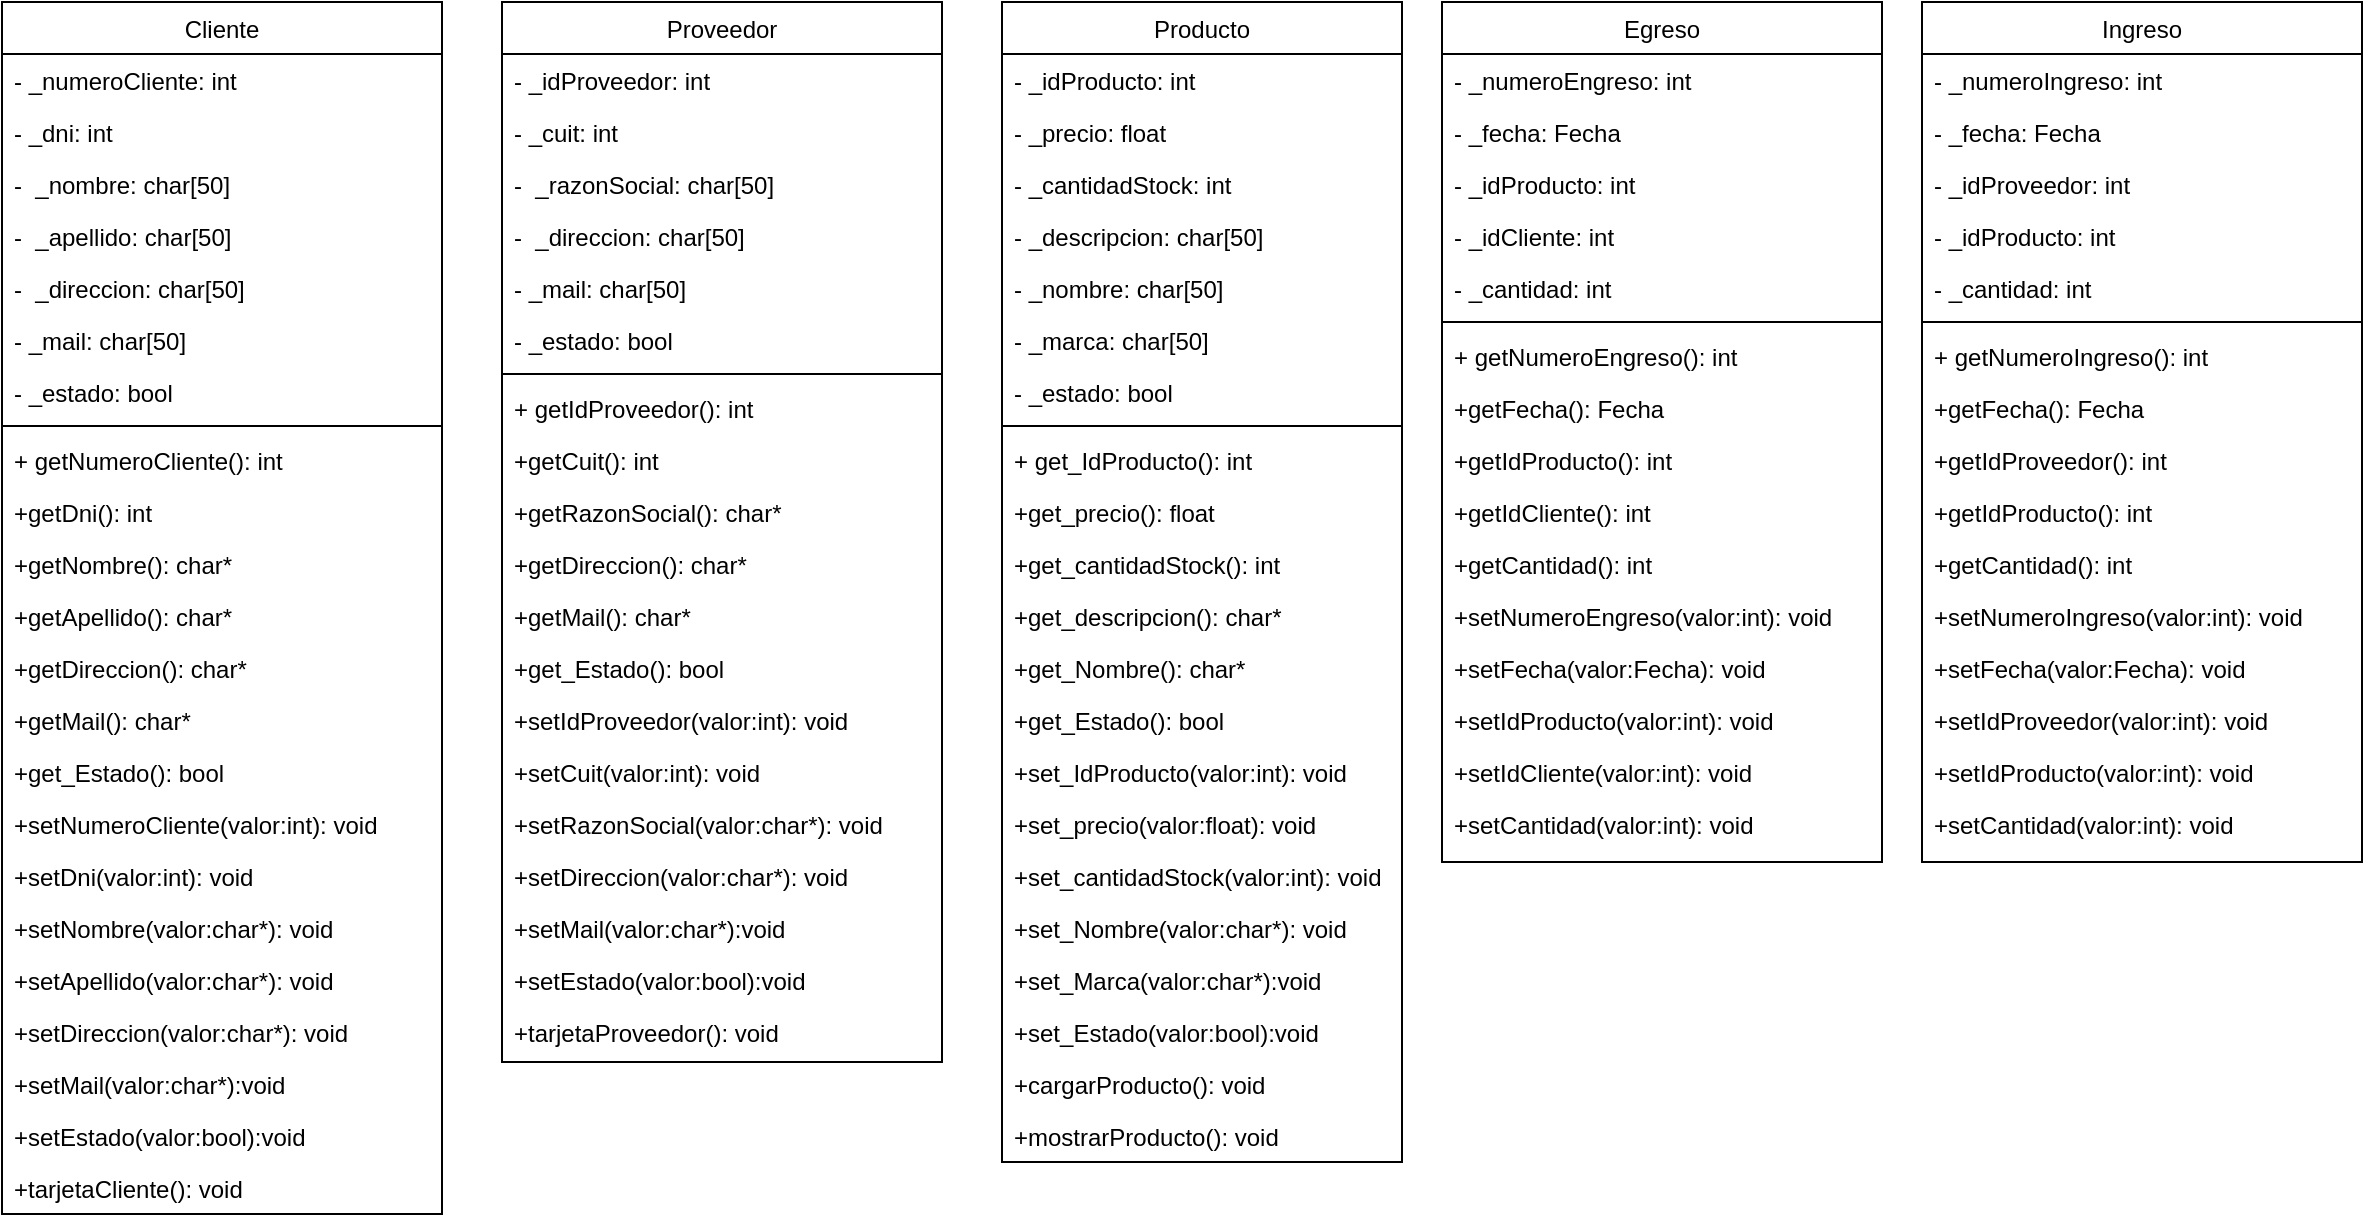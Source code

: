 <mxfile version="26.2.14">
  <diagram id="C5RBs43oDa-KdzZeNtuy" name="Page-1">
    <mxGraphModel dx="1638" dy="716" grid="1" gridSize="10" guides="1" tooltips="1" connect="1" arrows="1" fold="1" page="1" pageScale="1" pageWidth="827" pageHeight="1169" math="0" shadow="0">
      <root>
        <mxCell id="WIyWlLk6GJQsqaUBKTNV-0" />
        <mxCell id="WIyWlLk6GJQsqaUBKTNV-1" parent="WIyWlLk6GJQsqaUBKTNV-0" />
        <mxCell id="zkfFHV4jXpPFQw0GAbJ--6" value="Producto" style="swimlane;fontStyle=0;align=center;verticalAlign=top;childLayout=stackLayout;horizontal=1;startSize=26;horizontalStack=0;resizeParent=1;resizeLast=0;collapsible=1;marginBottom=0;rounded=0;shadow=0;strokeWidth=1;" parent="WIyWlLk6GJQsqaUBKTNV-1" vertex="1">
          <mxGeometry x="550" y="80" width="200" height="580" as="geometry">
            <mxRectangle x="130" y="380" width="160" height="26" as="alternateBounds" />
          </mxGeometry>
        </mxCell>
        <mxCell id="zkfFHV4jXpPFQw0GAbJ--7" value="- _idProducto: int" style="text;align=left;verticalAlign=top;spacingLeft=4;spacingRight=4;overflow=hidden;rotatable=0;points=[[0,0.5],[1,0.5]];portConstraint=eastwest;" parent="zkfFHV4jXpPFQw0GAbJ--6" vertex="1">
          <mxGeometry y="26" width="200" height="26" as="geometry" />
        </mxCell>
        <mxCell id="AuBJfb-TLjyRwtU8I38m-3" value="- _precio: float" style="text;align=left;verticalAlign=top;spacingLeft=4;spacingRight=4;overflow=hidden;rotatable=0;points=[[0,0.5],[1,0.5]];portConstraint=eastwest;rounded=0;shadow=0;html=0;" vertex="1" parent="zkfFHV4jXpPFQw0GAbJ--6">
          <mxGeometry y="52" width="200" height="26" as="geometry" />
        </mxCell>
        <mxCell id="AuBJfb-TLjyRwtU8I38m-5" value="- _cantidadStock: int" style="text;align=left;verticalAlign=top;spacingLeft=4;spacingRight=4;overflow=hidden;rotatable=0;points=[[0,0.5],[1,0.5]];portConstraint=eastwest;rounded=0;shadow=0;html=0;" vertex="1" parent="zkfFHV4jXpPFQw0GAbJ--6">
          <mxGeometry y="78" width="200" height="26" as="geometry" />
        </mxCell>
        <mxCell id="AuBJfb-TLjyRwtU8I38m-7" value="- _descripcion: char[50]" style="text;align=left;verticalAlign=top;spacingLeft=4;spacingRight=4;overflow=hidden;rotatable=0;points=[[0,0.5],[1,0.5]];portConstraint=eastwest;rounded=0;shadow=0;html=0;" vertex="1" parent="zkfFHV4jXpPFQw0GAbJ--6">
          <mxGeometry y="104" width="200" height="26" as="geometry" />
        </mxCell>
        <mxCell id="AuBJfb-TLjyRwtU8I38m-6" value="- _nombre: char[50]" style="text;align=left;verticalAlign=top;spacingLeft=4;spacingRight=4;overflow=hidden;rotatable=0;points=[[0,0.5],[1,0.5]];portConstraint=eastwest;rounded=0;shadow=0;html=0;" vertex="1" parent="zkfFHV4jXpPFQw0GAbJ--6">
          <mxGeometry y="130" width="200" height="26" as="geometry" />
        </mxCell>
        <mxCell id="AuBJfb-TLjyRwtU8I38m-4" value="- _marca: char[50]" style="text;align=left;verticalAlign=top;spacingLeft=4;spacingRight=4;overflow=hidden;rotatable=0;points=[[0,0.5],[1,0.5]];portConstraint=eastwest;rounded=0;shadow=0;html=0;" vertex="1" parent="zkfFHV4jXpPFQw0GAbJ--6">
          <mxGeometry y="156" width="200" height="26" as="geometry" />
        </mxCell>
        <mxCell id="zkfFHV4jXpPFQw0GAbJ--8" value="- _estado: bool" style="text;align=left;verticalAlign=top;spacingLeft=4;spacingRight=4;overflow=hidden;rotatable=0;points=[[0,0.5],[1,0.5]];portConstraint=eastwest;rounded=0;shadow=0;html=0;" parent="zkfFHV4jXpPFQw0GAbJ--6" vertex="1">
          <mxGeometry y="182" width="200" height="26" as="geometry" />
        </mxCell>
        <mxCell id="zkfFHV4jXpPFQw0GAbJ--9" value="" style="line;html=1;strokeWidth=1;align=left;verticalAlign=middle;spacingTop=-1;spacingLeft=3;spacingRight=3;rotatable=0;labelPosition=right;points=[];portConstraint=eastwest;" parent="zkfFHV4jXpPFQw0GAbJ--6" vertex="1">
          <mxGeometry y="208" width="200" height="8" as="geometry" />
        </mxCell>
        <mxCell id="AuBJfb-TLjyRwtU8I38m-8" value="+ get_IdProducto(): int" style="text;align=left;verticalAlign=top;spacingLeft=4;spacingRight=4;overflow=hidden;rotatable=0;points=[[0,0.5],[1,0.5]];portConstraint=eastwest;" vertex="1" parent="zkfFHV4jXpPFQw0GAbJ--6">
          <mxGeometry y="216" width="200" height="26" as="geometry" />
        </mxCell>
        <mxCell id="AuBJfb-TLjyRwtU8I38m-9" value="+get_precio(): float" style="text;align=left;verticalAlign=top;spacingLeft=4;spacingRight=4;overflow=hidden;rotatable=0;points=[[0,0.5],[1,0.5]];portConstraint=eastwest;" vertex="1" parent="zkfFHV4jXpPFQw0GAbJ--6">
          <mxGeometry y="242" width="200" height="26" as="geometry" />
        </mxCell>
        <mxCell id="AuBJfb-TLjyRwtU8I38m-11" value="+get_cantidadStock(): int" style="text;align=left;verticalAlign=top;spacingLeft=4;spacingRight=4;overflow=hidden;rotatable=0;points=[[0,0.5],[1,0.5]];portConstraint=eastwest;" vertex="1" parent="zkfFHV4jXpPFQw0GAbJ--6">
          <mxGeometry y="268" width="200" height="26" as="geometry" />
        </mxCell>
        <mxCell id="AuBJfb-TLjyRwtU8I38m-12" value="+get_descripcion(): char*" style="text;align=left;verticalAlign=top;spacingLeft=4;spacingRight=4;overflow=hidden;rotatable=0;points=[[0,0.5],[1,0.5]];portConstraint=eastwest;" vertex="1" parent="zkfFHV4jXpPFQw0GAbJ--6">
          <mxGeometry y="294" width="200" height="26" as="geometry" />
        </mxCell>
        <mxCell id="AuBJfb-TLjyRwtU8I38m-14" value="+get_Nombre(): char*" style="text;align=left;verticalAlign=top;spacingLeft=4;spacingRight=4;overflow=hidden;rotatable=0;points=[[0,0.5],[1,0.5]];portConstraint=eastwest;" vertex="1" parent="zkfFHV4jXpPFQw0GAbJ--6">
          <mxGeometry y="320" width="200" height="26" as="geometry" />
        </mxCell>
        <mxCell id="AuBJfb-TLjyRwtU8I38m-15" value="+get_Estado(): bool" style="text;align=left;verticalAlign=top;spacingLeft=4;spacingRight=4;overflow=hidden;rotatable=0;points=[[0,0.5],[1,0.5]];portConstraint=eastwest;" vertex="1" parent="zkfFHV4jXpPFQw0GAbJ--6">
          <mxGeometry y="346" width="200" height="26" as="geometry" />
        </mxCell>
        <mxCell id="AuBJfb-TLjyRwtU8I38m-16" value="+set_IdProducto(valor:int): void" style="text;align=left;verticalAlign=top;spacingLeft=4;spacingRight=4;overflow=hidden;rotatable=0;points=[[0,0.5],[1,0.5]];portConstraint=eastwest;" vertex="1" parent="zkfFHV4jXpPFQw0GAbJ--6">
          <mxGeometry y="372" width="200" height="26" as="geometry" />
        </mxCell>
        <mxCell id="AuBJfb-TLjyRwtU8I38m-19" value="+set_precio(valor:float): void" style="text;align=left;verticalAlign=top;spacingLeft=4;spacingRight=4;overflow=hidden;rotatable=0;points=[[0,0.5],[1,0.5]];portConstraint=eastwest;" vertex="1" parent="zkfFHV4jXpPFQw0GAbJ--6">
          <mxGeometry y="398" width="200" height="26" as="geometry" />
        </mxCell>
        <mxCell id="AuBJfb-TLjyRwtU8I38m-18" value="+set_cantidadStock(valor:int): void" style="text;align=left;verticalAlign=top;spacingLeft=4;spacingRight=4;overflow=hidden;rotatable=0;points=[[0,0.5],[1,0.5]];portConstraint=eastwest;" vertex="1" parent="zkfFHV4jXpPFQw0GAbJ--6">
          <mxGeometry y="424" width="200" height="26" as="geometry" />
        </mxCell>
        <mxCell id="AuBJfb-TLjyRwtU8I38m-17" value="+set_Nombre(valor:char*): void" style="text;align=left;verticalAlign=top;spacingLeft=4;spacingRight=4;overflow=hidden;rotatable=0;points=[[0,0.5],[1,0.5]];portConstraint=eastwest;" vertex="1" parent="zkfFHV4jXpPFQw0GAbJ--6">
          <mxGeometry y="450" width="200" height="26" as="geometry" />
        </mxCell>
        <mxCell id="AuBJfb-TLjyRwtU8I38m-13" value="+set_Marca(valor:char*):void" style="text;align=left;verticalAlign=top;spacingLeft=4;spacingRight=4;overflow=hidden;rotatable=0;points=[[0,0.5],[1,0.5]];portConstraint=eastwest;" vertex="1" parent="zkfFHV4jXpPFQw0GAbJ--6">
          <mxGeometry y="476" width="200" height="26" as="geometry" />
        </mxCell>
        <mxCell id="zkfFHV4jXpPFQw0GAbJ--11" value="+set_Estado(valor:bool):void" style="text;align=left;verticalAlign=top;spacingLeft=4;spacingRight=4;overflow=hidden;rotatable=0;points=[[0,0.5],[1,0.5]];portConstraint=eastwest;" parent="zkfFHV4jXpPFQw0GAbJ--6" vertex="1">
          <mxGeometry y="502" width="200" height="26" as="geometry" />
        </mxCell>
        <mxCell id="AuBJfb-TLjyRwtU8I38m-10" value="+cargarProducto(): void" style="text;align=left;verticalAlign=top;spacingLeft=4;spacingRight=4;overflow=hidden;rotatable=0;points=[[0,0.5],[1,0.5]];portConstraint=eastwest;" vertex="1" parent="zkfFHV4jXpPFQw0GAbJ--6">
          <mxGeometry y="528" width="200" height="26" as="geometry" />
        </mxCell>
        <mxCell id="AuBJfb-TLjyRwtU8I38m-21" value="+mostrarProducto(): void" style="text;align=left;verticalAlign=top;spacingLeft=4;spacingRight=4;overflow=hidden;rotatable=0;points=[[0,0.5],[1,0.5]];portConstraint=eastwest;" vertex="1" parent="zkfFHV4jXpPFQw0GAbJ--6">
          <mxGeometry y="554" width="200" height="26" as="geometry" />
        </mxCell>
        <mxCell id="AuBJfb-TLjyRwtU8I38m-22" value="Proveedor" style="swimlane;fontStyle=0;align=center;verticalAlign=top;childLayout=stackLayout;horizontal=1;startSize=26;horizontalStack=0;resizeParent=1;resizeLast=0;collapsible=1;marginBottom=0;rounded=0;shadow=0;strokeWidth=1;" vertex="1" parent="WIyWlLk6GJQsqaUBKTNV-1">
          <mxGeometry x="300" y="80" width="220" height="530" as="geometry">
            <mxRectangle x="130" y="380" width="160" height="26" as="alternateBounds" />
          </mxGeometry>
        </mxCell>
        <mxCell id="AuBJfb-TLjyRwtU8I38m-23" value="- _idProveedor: int" style="text;align=left;verticalAlign=top;spacingLeft=4;spacingRight=4;overflow=hidden;rotatable=0;points=[[0,0.5],[1,0.5]];portConstraint=eastwest;" vertex="1" parent="AuBJfb-TLjyRwtU8I38m-22">
          <mxGeometry y="26" width="220" height="26" as="geometry" />
        </mxCell>
        <mxCell id="AuBJfb-TLjyRwtU8I38m-24" value="- _cuit: int" style="text;align=left;verticalAlign=top;spacingLeft=4;spacingRight=4;overflow=hidden;rotatable=0;points=[[0,0.5],[1,0.5]];portConstraint=eastwest;rounded=0;shadow=0;html=0;" vertex="1" parent="AuBJfb-TLjyRwtU8I38m-22">
          <mxGeometry y="52" width="220" height="26" as="geometry" />
        </mxCell>
        <mxCell id="AuBJfb-TLjyRwtU8I38m-25" value="-  _razonSocial: char[50]" style="text;align=left;verticalAlign=top;spacingLeft=4;spacingRight=4;overflow=hidden;rotatable=0;points=[[0,0.5],[1,0.5]];portConstraint=eastwest;rounded=0;shadow=0;html=0;" vertex="1" parent="AuBJfb-TLjyRwtU8I38m-22">
          <mxGeometry y="78" width="220" height="26" as="geometry" />
        </mxCell>
        <mxCell id="AuBJfb-TLjyRwtU8I38m-26" value="-  _direccion: char[50]" style="text;align=left;verticalAlign=top;spacingLeft=4;spacingRight=4;overflow=hidden;rotatable=0;points=[[0,0.5],[1,0.5]];portConstraint=eastwest;rounded=0;shadow=0;html=0;" vertex="1" parent="AuBJfb-TLjyRwtU8I38m-22">
          <mxGeometry y="104" width="220" height="26" as="geometry" />
        </mxCell>
        <mxCell id="AuBJfb-TLjyRwtU8I38m-27" value="- _mail: char[50]" style="text;align=left;verticalAlign=top;spacingLeft=4;spacingRight=4;overflow=hidden;rotatable=0;points=[[0,0.5],[1,0.5]];portConstraint=eastwest;rounded=0;shadow=0;html=0;" vertex="1" parent="AuBJfb-TLjyRwtU8I38m-22">
          <mxGeometry y="130" width="220" height="26" as="geometry" />
        </mxCell>
        <mxCell id="AuBJfb-TLjyRwtU8I38m-28" value="- _estado: bool" style="text;align=left;verticalAlign=top;spacingLeft=4;spacingRight=4;overflow=hidden;rotatable=0;points=[[0,0.5],[1,0.5]];portConstraint=eastwest;rounded=0;shadow=0;html=0;" vertex="1" parent="AuBJfb-TLjyRwtU8I38m-22">
          <mxGeometry y="156" width="220" height="26" as="geometry" />
        </mxCell>
        <mxCell id="AuBJfb-TLjyRwtU8I38m-30" value="" style="line;html=1;strokeWidth=1;align=left;verticalAlign=middle;spacingTop=-1;spacingLeft=3;spacingRight=3;rotatable=0;labelPosition=right;points=[];portConstraint=eastwest;" vertex="1" parent="AuBJfb-TLjyRwtU8I38m-22">
          <mxGeometry y="182" width="220" height="8" as="geometry" />
        </mxCell>
        <mxCell id="AuBJfb-TLjyRwtU8I38m-31" value="+ getIdProveedor(): int" style="text;align=left;verticalAlign=top;spacingLeft=4;spacingRight=4;overflow=hidden;rotatable=0;points=[[0,0.5],[1,0.5]];portConstraint=eastwest;" vertex="1" parent="AuBJfb-TLjyRwtU8I38m-22">
          <mxGeometry y="190" width="220" height="26" as="geometry" />
        </mxCell>
        <mxCell id="AuBJfb-TLjyRwtU8I38m-32" value="+getCuit(): int" style="text;align=left;verticalAlign=top;spacingLeft=4;spacingRight=4;overflow=hidden;rotatable=0;points=[[0,0.5],[1,0.5]];portConstraint=eastwest;" vertex="1" parent="AuBJfb-TLjyRwtU8I38m-22">
          <mxGeometry y="216" width="220" height="26" as="geometry" />
        </mxCell>
        <mxCell id="AuBJfb-TLjyRwtU8I38m-34" value="+getRazonSocial(): char*" style="text;align=left;verticalAlign=top;spacingLeft=4;spacingRight=4;overflow=hidden;rotatable=0;points=[[0,0.5],[1,0.5]];portConstraint=eastwest;" vertex="1" parent="AuBJfb-TLjyRwtU8I38m-22">
          <mxGeometry y="242" width="220" height="26" as="geometry" />
        </mxCell>
        <mxCell id="AuBJfb-TLjyRwtU8I38m-45" value="+getDireccion(): char*" style="text;align=left;verticalAlign=top;spacingLeft=4;spacingRight=4;overflow=hidden;rotatable=0;points=[[0,0.5],[1,0.5]];portConstraint=eastwest;" vertex="1" parent="AuBJfb-TLjyRwtU8I38m-22">
          <mxGeometry y="268" width="220" height="26" as="geometry" />
        </mxCell>
        <mxCell id="AuBJfb-TLjyRwtU8I38m-35" value="+getMail(): char*" style="text;align=left;verticalAlign=top;spacingLeft=4;spacingRight=4;overflow=hidden;rotatable=0;points=[[0,0.5],[1,0.5]];portConstraint=eastwest;" vertex="1" parent="AuBJfb-TLjyRwtU8I38m-22">
          <mxGeometry y="294" width="220" height="26" as="geometry" />
        </mxCell>
        <mxCell id="AuBJfb-TLjyRwtU8I38m-36" value="+get_Estado(): bool" style="text;align=left;verticalAlign=top;spacingLeft=4;spacingRight=4;overflow=hidden;rotatable=0;points=[[0,0.5],[1,0.5]];portConstraint=eastwest;" vertex="1" parent="AuBJfb-TLjyRwtU8I38m-22">
          <mxGeometry y="320" width="220" height="26" as="geometry" />
        </mxCell>
        <mxCell id="AuBJfb-TLjyRwtU8I38m-37" value="+setIdProveedor(valor:int): void" style="text;align=left;verticalAlign=top;spacingLeft=4;spacingRight=4;overflow=hidden;rotatable=0;points=[[0,0.5],[1,0.5]];portConstraint=eastwest;" vertex="1" parent="AuBJfb-TLjyRwtU8I38m-22">
          <mxGeometry y="346" width="220" height="26" as="geometry" />
        </mxCell>
        <mxCell id="AuBJfb-TLjyRwtU8I38m-38" value="+setCuit(valor:int): void" style="text;align=left;verticalAlign=top;spacingLeft=4;spacingRight=4;overflow=hidden;rotatable=0;points=[[0,0.5],[1,0.5]];portConstraint=eastwest;" vertex="1" parent="AuBJfb-TLjyRwtU8I38m-22">
          <mxGeometry y="372" width="220" height="26" as="geometry" />
        </mxCell>
        <mxCell id="AuBJfb-TLjyRwtU8I38m-40" value="+setRazonSocial(valor:char*): void" style="text;align=left;verticalAlign=top;spacingLeft=4;spacingRight=4;overflow=hidden;rotatable=0;points=[[0,0.5],[1,0.5]];portConstraint=eastwest;" vertex="1" parent="AuBJfb-TLjyRwtU8I38m-22">
          <mxGeometry y="398" width="220" height="26" as="geometry" />
        </mxCell>
        <mxCell id="AuBJfb-TLjyRwtU8I38m-46" value="+setDireccion(valor:char*): void" style="text;align=left;verticalAlign=top;spacingLeft=4;spacingRight=4;overflow=hidden;rotatable=0;points=[[0,0.5],[1,0.5]];portConstraint=eastwest;" vertex="1" parent="AuBJfb-TLjyRwtU8I38m-22">
          <mxGeometry y="424" width="220" height="26" as="geometry" />
        </mxCell>
        <mxCell id="AuBJfb-TLjyRwtU8I38m-41" value="+setMail(valor:char*):void" style="text;align=left;verticalAlign=top;spacingLeft=4;spacingRight=4;overflow=hidden;rotatable=0;points=[[0,0.5],[1,0.5]];portConstraint=eastwest;" vertex="1" parent="AuBJfb-TLjyRwtU8I38m-22">
          <mxGeometry y="450" width="220" height="26" as="geometry" />
        </mxCell>
        <mxCell id="AuBJfb-TLjyRwtU8I38m-42" value="+setEstado(valor:bool):void" style="text;align=left;verticalAlign=top;spacingLeft=4;spacingRight=4;overflow=hidden;rotatable=0;points=[[0,0.5],[1,0.5]];portConstraint=eastwest;" vertex="1" parent="AuBJfb-TLjyRwtU8I38m-22">
          <mxGeometry y="476" width="220" height="26" as="geometry" />
        </mxCell>
        <mxCell id="AuBJfb-TLjyRwtU8I38m-43" value="+tarjetaProveedor(): void" style="text;align=left;verticalAlign=top;spacingLeft=4;spacingRight=4;overflow=hidden;rotatable=0;points=[[0,0.5],[1,0.5]];portConstraint=eastwest;" vertex="1" parent="AuBJfb-TLjyRwtU8I38m-22">
          <mxGeometry y="502" width="220" height="26" as="geometry" />
        </mxCell>
        <mxCell id="AuBJfb-TLjyRwtU8I38m-47" value="Cliente" style="swimlane;fontStyle=0;align=center;verticalAlign=top;childLayout=stackLayout;horizontal=1;startSize=26;horizontalStack=0;resizeParent=1;resizeLast=0;collapsible=1;marginBottom=0;rounded=0;shadow=0;strokeWidth=1;" vertex="1" parent="WIyWlLk6GJQsqaUBKTNV-1">
          <mxGeometry x="50" y="80" width="220" height="606" as="geometry">
            <mxRectangle x="130" y="380" width="160" height="26" as="alternateBounds" />
          </mxGeometry>
        </mxCell>
        <mxCell id="AuBJfb-TLjyRwtU8I38m-48" value="- _numeroCliente: int" style="text;align=left;verticalAlign=top;spacingLeft=4;spacingRight=4;overflow=hidden;rotatable=0;points=[[0,0.5],[1,0.5]];portConstraint=eastwest;" vertex="1" parent="AuBJfb-TLjyRwtU8I38m-47">
          <mxGeometry y="26" width="220" height="26" as="geometry" />
        </mxCell>
        <mxCell id="AuBJfb-TLjyRwtU8I38m-49" value="- _dni: int" style="text;align=left;verticalAlign=top;spacingLeft=4;spacingRight=4;overflow=hidden;rotatable=0;points=[[0,0.5],[1,0.5]];portConstraint=eastwest;rounded=0;shadow=0;html=0;" vertex="1" parent="AuBJfb-TLjyRwtU8I38m-47">
          <mxGeometry y="52" width="220" height="26" as="geometry" />
        </mxCell>
        <mxCell id="AuBJfb-TLjyRwtU8I38m-50" value="-  _nombre: char[50]" style="text;align=left;verticalAlign=top;spacingLeft=4;spacingRight=4;overflow=hidden;rotatable=0;points=[[0,0.5],[1,0.5]];portConstraint=eastwest;rounded=0;shadow=0;html=0;" vertex="1" parent="AuBJfb-TLjyRwtU8I38m-47">
          <mxGeometry y="78" width="220" height="26" as="geometry" />
        </mxCell>
        <mxCell id="AuBJfb-TLjyRwtU8I38m-68" value="-  _apellido: char[50]" style="text;align=left;verticalAlign=top;spacingLeft=4;spacingRight=4;overflow=hidden;rotatable=0;points=[[0,0.5],[1,0.5]];portConstraint=eastwest;rounded=0;shadow=0;html=0;" vertex="1" parent="AuBJfb-TLjyRwtU8I38m-47">
          <mxGeometry y="104" width="220" height="26" as="geometry" />
        </mxCell>
        <mxCell id="AuBJfb-TLjyRwtU8I38m-51" value="-  _direccion: char[50]" style="text;align=left;verticalAlign=top;spacingLeft=4;spacingRight=4;overflow=hidden;rotatable=0;points=[[0,0.5],[1,0.5]];portConstraint=eastwest;rounded=0;shadow=0;html=0;" vertex="1" parent="AuBJfb-TLjyRwtU8I38m-47">
          <mxGeometry y="130" width="220" height="26" as="geometry" />
        </mxCell>
        <mxCell id="AuBJfb-TLjyRwtU8I38m-52" value="- _mail: char[50]" style="text;align=left;verticalAlign=top;spacingLeft=4;spacingRight=4;overflow=hidden;rotatable=0;points=[[0,0.5],[1,0.5]];portConstraint=eastwest;rounded=0;shadow=0;html=0;" vertex="1" parent="AuBJfb-TLjyRwtU8I38m-47">
          <mxGeometry y="156" width="220" height="26" as="geometry" />
        </mxCell>
        <mxCell id="AuBJfb-TLjyRwtU8I38m-53" value="- _estado: bool" style="text;align=left;verticalAlign=top;spacingLeft=4;spacingRight=4;overflow=hidden;rotatable=0;points=[[0,0.5],[1,0.5]];portConstraint=eastwest;rounded=0;shadow=0;html=0;" vertex="1" parent="AuBJfb-TLjyRwtU8I38m-47">
          <mxGeometry y="182" width="220" height="26" as="geometry" />
        </mxCell>
        <mxCell id="AuBJfb-TLjyRwtU8I38m-54" value="" style="line;html=1;strokeWidth=1;align=left;verticalAlign=middle;spacingTop=-1;spacingLeft=3;spacingRight=3;rotatable=0;labelPosition=right;points=[];portConstraint=eastwest;" vertex="1" parent="AuBJfb-TLjyRwtU8I38m-47">
          <mxGeometry y="208" width="220" height="8" as="geometry" />
        </mxCell>
        <mxCell id="AuBJfb-TLjyRwtU8I38m-55" value="+ getNumeroCliente(): int" style="text;align=left;verticalAlign=top;spacingLeft=4;spacingRight=4;overflow=hidden;rotatable=0;points=[[0,0.5],[1,0.5]];portConstraint=eastwest;" vertex="1" parent="AuBJfb-TLjyRwtU8I38m-47">
          <mxGeometry y="216" width="220" height="26" as="geometry" />
        </mxCell>
        <mxCell id="AuBJfb-TLjyRwtU8I38m-56" value="+getDni(): int" style="text;align=left;verticalAlign=top;spacingLeft=4;spacingRight=4;overflow=hidden;rotatable=0;points=[[0,0.5],[1,0.5]];portConstraint=eastwest;" vertex="1" parent="AuBJfb-TLjyRwtU8I38m-47">
          <mxGeometry y="242" width="220" height="26" as="geometry" />
        </mxCell>
        <mxCell id="AuBJfb-TLjyRwtU8I38m-57" value="+getNombre(): char*" style="text;align=left;verticalAlign=top;spacingLeft=4;spacingRight=4;overflow=hidden;rotatable=0;points=[[0,0.5],[1,0.5]];portConstraint=eastwest;" vertex="1" parent="AuBJfb-TLjyRwtU8I38m-47">
          <mxGeometry y="268" width="220" height="26" as="geometry" />
        </mxCell>
        <mxCell id="AuBJfb-TLjyRwtU8I38m-69" value="+getApellido(): char*" style="text;align=left;verticalAlign=top;spacingLeft=4;spacingRight=4;overflow=hidden;rotatable=0;points=[[0,0.5],[1,0.5]];portConstraint=eastwest;" vertex="1" parent="AuBJfb-TLjyRwtU8I38m-47">
          <mxGeometry y="294" width="220" height="26" as="geometry" />
        </mxCell>
        <mxCell id="AuBJfb-TLjyRwtU8I38m-58" value="+getDireccion(): char*" style="text;align=left;verticalAlign=top;spacingLeft=4;spacingRight=4;overflow=hidden;rotatable=0;points=[[0,0.5],[1,0.5]];portConstraint=eastwest;" vertex="1" parent="AuBJfb-TLjyRwtU8I38m-47">
          <mxGeometry y="320" width="220" height="26" as="geometry" />
        </mxCell>
        <mxCell id="AuBJfb-TLjyRwtU8I38m-59" value="+getMail(): char*" style="text;align=left;verticalAlign=top;spacingLeft=4;spacingRight=4;overflow=hidden;rotatable=0;points=[[0,0.5],[1,0.5]];portConstraint=eastwest;" vertex="1" parent="AuBJfb-TLjyRwtU8I38m-47">
          <mxGeometry y="346" width="220" height="26" as="geometry" />
        </mxCell>
        <mxCell id="AuBJfb-TLjyRwtU8I38m-60" value="+get_Estado(): bool" style="text;align=left;verticalAlign=top;spacingLeft=4;spacingRight=4;overflow=hidden;rotatable=0;points=[[0,0.5],[1,0.5]];portConstraint=eastwest;" vertex="1" parent="AuBJfb-TLjyRwtU8I38m-47">
          <mxGeometry y="372" width="220" height="26" as="geometry" />
        </mxCell>
        <mxCell id="AuBJfb-TLjyRwtU8I38m-61" value="+setNumeroCliente(valor:int): void" style="text;align=left;verticalAlign=top;spacingLeft=4;spacingRight=4;overflow=hidden;rotatable=0;points=[[0,0.5],[1,0.5]];portConstraint=eastwest;" vertex="1" parent="AuBJfb-TLjyRwtU8I38m-47">
          <mxGeometry y="398" width="220" height="26" as="geometry" />
        </mxCell>
        <mxCell id="AuBJfb-TLjyRwtU8I38m-62" value="+setDni(valor:int): void" style="text;align=left;verticalAlign=top;spacingLeft=4;spacingRight=4;overflow=hidden;rotatable=0;points=[[0,0.5],[1,0.5]];portConstraint=eastwest;" vertex="1" parent="AuBJfb-TLjyRwtU8I38m-47">
          <mxGeometry y="424" width="220" height="26" as="geometry" />
        </mxCell>
        <mxCell id="AuBJfb-TLjyRwtU8I38m-63" value="+setNombre(valor:char*): void" style="text;align=left;verticalAlign=top;spacingLeft=4;spacingRight=4;overflow=hidden;rotatable=0;points=[[0,0.5],[1,0.5]];portConstraint=eastwest;" vertex="1" parent="AuBJfb-TLjyRwtU8I38m-47">
          <mxGeometry y="450" width="220" height="26" as="geometry" />
        </mxCell>
        <mxCell id="AuBJfb-TLjyRwtU8I38m-70" value="+setApellido(valor:char*): void" style="text;align=left;verticalAlign=top;spacingLeft=4;spacingRight=4;overflow=hidden;rotatable=0;points=[[0,0.5],[1,0.5]];portConstraint=eastwest;" vertex="1" parent="AuBJfb-TLjyRwtU8I38m-47">
          <mxGeometry y="476" width="220" height="26" as="geometry" />
        </mxCell>
        <mxCell id="AuBJfb-TLjyRwtU8I38m-64" value="+setDireccion(valor:char*): void" style="text;align=left;verticalAlign=top;spacingLeft=4;spacingRight=4;overflow=hidden;rotatable=0;points=[[0,0.5],[1,0.5]];portConstraint=eastwest;" vertex="1" parent="AuBJfb-TLjyRwtU8I38m-47">
          <mxGeometry y="502" width="220" height="26" as="geometry" />
        </mxCell>
        <mxCell id="AuBJfb-TLjyRwtU8I38m-65" value="+setMail(valor:char*):void" style="text;align=left;verticalAlign=top;spacingLeft=4;spacingRight=4;overflow=hidden;rotatable=0;points=[[0,0.5],[1,0.5]];portConstraint=eastwest;" vertex="1" parent="AuBJfb-TLjyRwtU8I38m-47">
          <mxGeometry y="528" width="220" height="26" as="geometry" />
        </mxCell>
        <mxCell id="AuBJfb-TLjyRwtU8I38m-66" value="+setEstado(valor:bool):void" style="text;align=left;verticalAlign=top;spacingLeft=4;spacingRight=4;overflow=hidden;rotatable=0;points=[[0,0.5],[1,0.5]];portConstraint=eastwest;" vertex="1" parent="AuBJfb-TLjyRwtU8I38m-47">
          <mxGeometry y="554" width="220" height="26" as="geometry" />
        </mxCell>
        <mxCell id="AuBJfb-TLjyRwtU8I38m-67" value="+tarjetaCliente(): void" style="text;align=left;verticalAlign=top;spacingLeft=4;spacingRight=4;overflow=hidden;rotatable=0;points=[[0,0.5],[1,0.5]];portConstraint=eastwest;" vertex="1" parent="AuBJfb-TLjyRwtU8I38m-47">
          <mxGeometry y="580" width="220" height="26" as="geometry" />
        </mxCell>
        <mxCell id="AuBJfb-TLjyRwtU8I38m-71" value="Ingreso" style="swimlane;fontStyle=0;align=center;verticalAlign=top;childLayout=stackLayout;horizontal=1;startSize=26;horizontalStack=0;resizeParent=1;resizeLast=0;collapsible=1;marginBottom=0;rounded=0;shadow=0;strokeWidth=1;" vertex="1" parent="WIyWlLk6GJQsqaUBKTNV-1">
          <mxGeometry x="1010" y="80" width="220" height="430" as="geometry">
            <mxRectangle x="130" y="380" width="160" height="26" as="alternateBounds" />
          </mxGeometry>
        </mxCell>
        <mxCell id="AuBJfb-TLjyRwtU8I38m-72" value="- _numeroIngreso: int" style="text;align=left;verticalAlign=top;spacingLeft=4;spacingRight=4;overflow=hidden;rotatable=0;points=[[0,0.5],[1,0.5]];portConstraint=eastwest;" vertex="1" parent="AuBJfb-TLjyRwtU8I38m-71">
          <mxGeometry y="26" width="220" height="26" as="geometry" />
        </mxCell>
        <mxCell id="AuBJfb-TLjyRwtU8I38m-76" value="- _fecha: Fecha" style="text;align=left;verticalAlign=top;spacingLeft=4;spacingRight=4;overflow=hidden;rotatable=0;points=[[0,0.5],[1,0.5]];portConstraint=eastwest;rounded=0;shadow=0;html=0;" vertex="1" parent="AuBJfb-TLjyRwtU8I38m-71">
          <mxGeometry y="52" width="220" height="26" as="geometry" />
        </mxCell>
        <mxCell id="AuBJfb-TLjyRwtU8I38m-73" value="- _idProveedor: int" style="text;align=left;verticalAlign=top;spacingLeft=4;spacingRight=4;overflow=hidden;rotatable=0;points=[[0,0.5],[1,0.5]];portConstraint=eastwest;rounded=0;shadow=0;html=0;" vertex="1" parent="AuBJfb-TLjyRwtU8I38m-71">
          <mxGeometry y="78" width="220" height="26" as="geometry" />
        </mxCell>
        <mxCell id="AuBJfb-TLjyRwtU8I38m-74" value="- _idProducto: int" style="text;align=left;verticalAlign=top;spacingLeft=4;spacingRight=4;overflow=hidden;rotatable=0;points=[[0,0.5],[1,0.5]];portConstraint=eastwest;rounded=0;shadow=0;html=0;" vertex="1" parent="AuBJfb-TLjyRwtU8I38m-71">
          <mxGeometry y="104" width="220" height="26" as="geometry" />
        </mxCell>
        <mxCell id="AuBJfb-TLjyRwtU8I38m-75" value="- _cantidad: int" style="text;align=left;verticalAlign=top;spacingLeft=4;spacingRight=4;overflow=hidden;rotatable=0;points=[[0,0.5],[1,0.5]];portConstraint=eastwest;rounded=0;shadow=0;html=0;" vertex="1" parent="AuBJfb-TLjyRwtU8I38m-71">
          <mxGeometry y="130" width="220" height="26" as="geometry" />
        </mxCell>
        <mxCell id="AuBJfb-TLjyRwtU8I38m-78" value="" style="line;html=1;strokeWidth=1;align=left;verticalAlign=middle;spacingTop=-1;spacingLeft=3;spacingRight=3;rotatable=0;labelPosition=right;points=[];portConstraint=eastwest;" vertex="1" parent="AuBJfb-TLjyRwtU8I38m-71">
          <mxGeometry y="156" width="220" height="8" as="geometry" />
        </mxCell>
        <mxCell id="AuBJfb-TLjyRwtU8I38m-79" value="+ getNumeroIngreso(): int" style="text;align=left;verticalAlign=top;spacingLeft=4;spacingRight=4;overflow=hidden;rotatable=0;points=[[0,0.5],[1,0.5]];portConstraint=eastwest;" vertex="1" parent="AuBJfb-TLjyRwtU8I38m-71">
          <mxGeometry y="164" width="220" height="26" as="geometry" />
        </mxCell>
        <mxCell id="AuBJfb-TLjyRwtU8I38m-80" value="+getFecha(): Fecha" style="text;align=left;verticalAlign=top;spacingLeft=4;spacingRight=4;overflow=hidden;rotatable=0;points=[[0,0.5],[1,0.5]];portConstraint=eastwest;" vertex="1" parent="AuBJfb-TLjyRwtU8I38m-71">
          <mxGeometry y="190" width="220" height="26" as="geometry" />
        </mxCell>
        <mxCell id="AuBJfb-TLjyRwtU8I38m-92" value="+getIdProveedor(): int" style="text;align=left;verticalAlign=top;spacingLeft=4;spacingRight=4;overflow=hidden;rotatable=0;points=[[0,0.5],[1,0.5]];portConstraint=eastwest;" vertex="1" parent="AuBJfb-TLjyRwtU8I38m-71">
          <mxGeometry y="216" width="220" height="26" as="geometry" />
        </mxCell>
        <mxCell id="AuBJfb-TLjyRwtU8I38m-93" value="+getIdProducto(): int" style="text;align=left;verticalAlign=top;spacingLeft=4;spacingRight=4;overflow=hidden;rotatable=0;points=[[0,0.5],[1,0.5]];portConstraint=eastwest;" vertex="1" parent="AuBJfb-TLjyRwtU8I38m-71">
          <mxGeometry y="242" width="220" height="26" as="geometry" />
        </mxCell>
        <mxCell id="AuBJfb-TLjyRwtU8I38m-94" value="+getCantidad(): int" style="text;align=left;verticalAlign=top;spacingLeft=4;spacingRight=4;overflow=hidden;rotatable=0;points=[[0,0.5],[1,0.5]];portConstraint=eastwest;" vertex="1" parent="AuBJfb-TLjyRwtU8I38m-71">
          <mxGeometry y="268" width="220" height="26" as="geometry" />
        </mxCell>
        <mxCell id="AuBJfb-TLjyRwtU8I38m-85" value="+setNumeroIngreso(valor:int): void" style="text;align=left;verticalAlign=top;spacingLeft=4;spacingRight=4;overflow=hidden;rotatable=0;points=[[0,0.5],[1,0.5]];portConstraint=eastwest;" vertex="1" parent="AuBJfb-TLjyRwtU8I38m-71">
          <mxGeometry y="294" width="220" height="26" as="geometry" />
        </mxCell>
        <mxCell id="AuBJfb-TLjyRwtU8I38m-86" value="+setFecha(valor:Fecha): void" style="text;align=left;verticalAlign=top;spacingLeft=4;spacingRight=4;overflow=hidden;rotatable=0;points=[[0,0.5],[1,0.5]];portConstraint=eastwest;" vertex="1" parent="AuBJfb-TLjyRwtU8I38m-71">
          <mxGeometry y="320" width="220" height="26" as="geometry" />
        </mxCell>
        <mxCell id="AuBJfb-TLjyRwtU8I38m-96" value="+setIdProveedor(valor:int): void" style="text;align=left;verticalAlign=top;spacingLeft=4;spacingRight=4;overflow=hidden;rotatable=0;points=[[0,0.5],[1,0.5]];portConstraint=eastwest;" vertex="1" parent="AuBJfb-TLjyRwtU8I38m-71">
          <mxGeometry y="346" width="220" height="26" as="geometry" />
        </mxCell>
        <mxCell id="AuBJfb-TLjyRwtU8I38m-97" value="+setIdProducto(valor:int): void" style="text;align=left;verticalAlign=top;spacingLeft=4;spacingRight=4;overflow=hidden;rotatable=0;points=[[0,0.5],[1,0.5]];portConstraint=eastwest;" vertex="1" parent="AuBJfb-TLjyRwtU8I38m-71">
          <mxGeometry y="372" width="220" height="26" as="geometry" />
        </mxCell>
        <mxCell id="AuBJfb-TLjyRwtU8I38m-98" value="+setCantidad(valor:int): void" style="text;align=left;verticalAlign=top;spacingLeft=4;spacingRight=4;overflow=hidden;rotatable=0;points=[[0,0.5],[1,0.5]];portConstraint=eastwest;" vertex="1" parent="AuBJfb-TLjyRwtU8I38m-71">
          <mxGeometry y="398" width="220" height="26" as="geometry" />
        </mxCell>
        <mxCell id="AuBJfb-TLjyRwtU8I38m-99" value="Egreso" style="swimlane;fontStyle=0;align=center;verticalAlign=top;childLayout=stackLayout;horizontal=1;startSize=26;horizontalStack=0;resizeParent=1;resizeLast=0;collapsible=1;marginBottom=0;rounded=0;shadow=0;strokeWidth=1;" vertex="1" parent="WIyWlLk6GJQsqaUBKTNV-1">
          <mxGeometry x="770" y="80" width="220" height="430" as="geometry">
            <mxRectangle x="130" y="380" width="160" height="26" as="alternateBounds" />
          </mxGeometry>
        </mxCell>
        <mxCell id="AuBJfb-TLjyRwtU8I38m-100" value="- _numeroEngreso: int" style="text;align=left;verticalAlign=top;spacingLeft=4;spacingRight=4;overflow=hidden;rotatable=0;points=[[0,0.5],[1,0.5]];portConstraint=eastwest;" vertex="1" parent="AuBJfb-TLjyRwtU8I38m-99">
          <mxGeometry y="26" width="220" height="26" as="geometry" />
        </mxCell>
        <mxCell id="AuBJfb-TLjyRwtU8I38m-101" value="- _fecha: Fecha" style="text;align=left;verticalAlign=top;spacingLeft=4;spacingRight=4;overflow=hidden;rotatable=0;points=[[0,0.5],[1,0.5]];portConstraint=eastwest;rounded=0;shadow=0;html=0;" vertex="1" parent="AuBJfb-TLjyRwtU8I38m-99">
          <mxGeometry y="52" width="220" height="26" as="geometry" />
        </mxCell>
        <mxCell id="AuBJfb-TLjyRwtU8I38m-103" value="- _idProducto: int" style="text;align=left;verticalAlign=top;spacingLeft=4;spacingRight=4;overflow=hidden;rotatable=0;points=[[0,0.5],[1,0.5]];portConstraint=eastwest;rounded=0;shadow=0;html=0;" vertex="1" parent="AuBJfb-TLjyRwtU8I38m-99">
          <mxGeometry y="78" width="220" height="26" as="geometry" />
        </mxCell>
        <mxCell id="AuBJfb-TLjyRwtU8I38m-102" value="- _idCliente: int" style="text;align=left;verticalAlign=top;spacingLeft=4;spacingRight=4;overflow=hidden;rotatable=0;points=[[0,0.5],[1,0.5]];portConstraint=eastwest;rounded=0;shadow=0;html=0;" vertex="1" parent="AuBJfb-TLjyRwtU8I38m-99">
          <mxGeometry y="104" width="220" height="26" as="geometry" />
        </mxCell>
        <mxCell id="AuBJfb-TLjyRwtU8I38m-104" value="- _cantidad: int" style="text;align=left;verticalAlign=top;spacingLeft=4;spacingRight=4;overflow=hidden;rotatable=0;points=[[0,0.5],[1,0.5]];portConstraint=eastwest;rounded=0;shadow=0;html=0;" vertex="1" parent="AuBJfb-TLjyRwtU8I38m-99">
          <mxGeometry y="130" width="220" height="26" as="geometry" />
        </mxCell>
        <mxCell id="AuBJfb-TLjyRwtU8I38m-105" value="" style="line;html=1;strokeWidth=1;align=left;verticalAlign=middle;spacingTop=-1;spacingLeft=3;spacingRight=3;rotatable=0;labelPosition=right;points=[];portConstraint=eastwest;" vertex="1" parent="AuBJfb-TLjyRwtU8I38m-99">
          <mxGeometry y="156" width="220" height="8" as="geometry" />
        </mxCell>
        <mxCell id="AuBJfb-TLjyRwtU8I38m-106" value="+ getNumeroEngreso(): int" style="text;align=left;verticalAlign=top;spacingLeft=4;spacingRight=4;overflow=hidden;rotatable=0;points=[[0,0.5],[1,0.5]];portConstraint=eastwest;" vertex="1" parent="AuBJfb-TLjyRwtU8I38m-99">
          <mxGeometry y="164" width="220" height="26" as="geometry" />
        </mxCell>
        <mxCell id="AuBJfb-TLjyRwtU8I38m-107" value="+getFecha(): Fecha" style="text;align=left;verticalAlign=top;spacingLeft=4;spacingRight=4;overflow=hidden;rotatable=0;points=[[0,0.5],[1,0.5]];portConstraint=eastwest;" vertex="1" parent="AuBJfb-TLjyRwtU8I38m-99">
          <mxGeometry y="190" width="220" height="26" as="geometry" />
        </mxCell>
        <mxCell id="AuBJfb-TLjyRwtU8I38m-109" value="+getIdProducto(): int" style="text;align=left;verticalAlign=top;spacingLeft=4;spacingRight=4;overflow=hidden;rotatable=0;points=[[0,0.5],[1,0.5]];portConstraint=eastwest;" vertex="1" parent="AuBJfb-TLjyRwtU8I38m-99">
          <mxGeometry y="216" width="220" height="26" as="geometry" />
        </mxCell>
        <mxCell id="AuBJfb-TLjyRwtU8I38m-108" value="+getIdCliente(): int" style="text;align=left;verticalAlign=top;spacingLeft=4;spacingRight=4;overflow=hidden;rotatable=0;points=[[0,0.5],[1,0.5]];portConstraint=eastwest;" vertex="1" parent="AuBJfb-TLjyRwtU8I38m-99">
          <mxGeometry y="242" width="220" height="26" as="geometry" />
        </mxCell>
        <mxCell id="AuBJfb-TLjyRwtU8I38m-110" value="+getCantidad(): int" style="text;align=left;verticalAlign=top;spacingLeft=4;spacingRight=4;overflow=hidden;rotatable=0;points=[[0,0.5],[1,0.5]];portConstraint=eastwest;" vertex="1" parent="AuBJfb-TLjyRwtU8I38m-99">
          <mxGeometry y="268" width="220" height="26" as="geometry" />
        </mxCell>
        <mxCell id="AuBJfb-TLjyRwtU8I38m-111" value="+setNumeroEngreso(valor:int): void" style="text;align=left;verticalAlign=top;spacingLeft=4;spacingRight=4;overflow=hidden;rotatable=0;points=[[0,0.5],[1,0.5]];portConstraint=eastwest;" vertex="1" parent="AuBJfb-TLjyRwtU8I38m-99">
          <mxGeometry y="294" width="220" height="26" as="geometry" />
        </mxCell>
        <mxCell id="AuBJfb-TLjyRwtU8I38m-112" value="+setFecha(valor:Fecha): void" style="text;align=left;verticalAlign=top;spacingLeft=4;spacingRight=4;overflow=hidden;rotatable=0;points=[[0,0.5],[1,0.5]];portConstraint=eastwest;" vertex="1" parent="AuBJfb-TLjyRwtU8I38m-99">
          <mxGeometry y="320" width="220" height="26" as="geometry" />
        </mxCell>
        <mxCell id="AuBJfb-TLjyRwtU8I38m-114" value="+setIdProducto(valor:int): void" style="text;align=left;verticalAlign=top;spacingLeft=4;spacingRight=4;overflow=hidden;rotatable=0;points=[[0,0.5],[1,0.5]];portConstraint=eastwest;" vertex="1" parent="AuBJfb-TLjyRwtU8I38m-99">
          <mxGeometry y="346" width="220" height="26" as="geometry" />
        </mxCell>
        <mxCell id="AuBJfb-TLjyRwtU8I38m-113" value="+setIdCliente(valor:int): void" style="text;align=left;verticalAlign=top;spacingLeft=4;spacingRight=4;overflow=hidden;rotatable=0;points=[[0,0.5],[1,0.5]];portConstraint=eastwest;" vertex="1" parent="AuBJfb-TLjyRwtU8I38m-99">
          <mxGeometry y="372" width="220" height="26" as="geometry" />
        </mxCell>
        <mxCell id="AuBJfb-TLjyRwtU8I38m-115" value="+setCantidad(valor:int): void" style="text;align=left;verticalAlign=top;spacingLeft=4;spacingRight=4;overflow=hidden;rotatable=0;points=[[0,0.5],[1,0.5]];portConstraint=eastwest;" vertex="1" parent="AuBJfb-TLjyRwtU8I38m-99">
          <mxGeometry y="398" width="220" height="26" as="geometry" />
        </mxCell>
      </root>
    </mxGraphModel>
  </diagram>
</mxfile>
